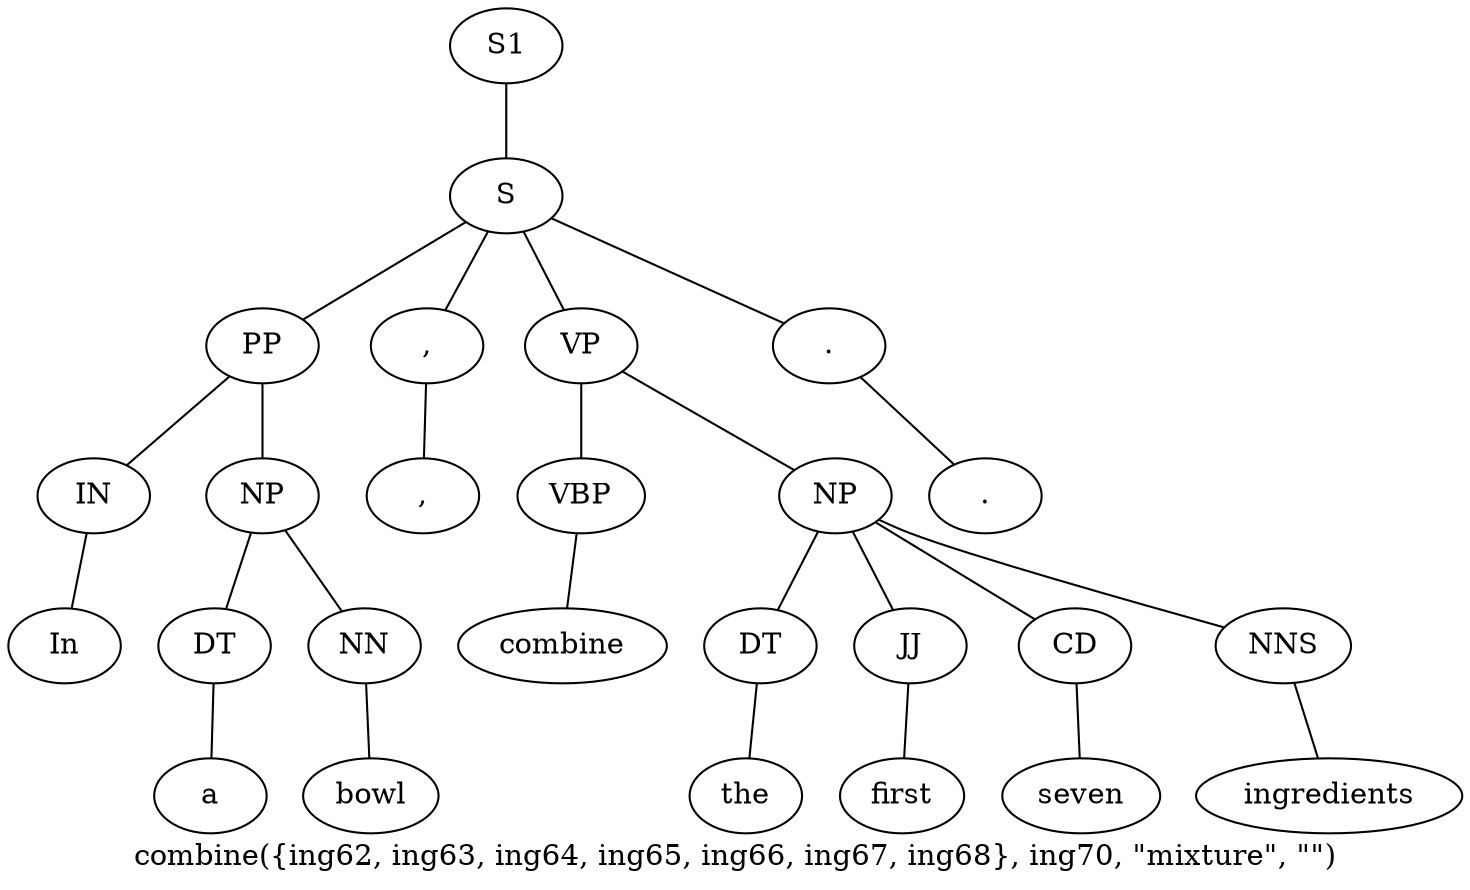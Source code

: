graph SyntaxGraph {
	label = "combine({ing62, ing63, ing64, ing65, ing66, ing67, ing68}, ing70, \"mixture\", \"\")";
	Node0 [label="S1"];
	Node1 [label="S"];
	Node2 [label="PP"];
	Node3 [label="IN"];
	Node4 [label="In"];
	Node5 [label="NP"];
	Node6 [label="DT"];
	Node7 [label="a"];
	Node8 [label="NN"];
	Node9 [label="bowl"];
	Node10 [label=","];
	Node11 [label=","];
	Node12 [label="VP"];
	Node13 [label="VBP"];
	Node14 [label="combine"];
	Node15 [label="NP"];
	Node16 [label="DT"];
	Node17 [label="the"];
	Node18 [label="JJ"];
	Node19 [label="first"];
	Node20 [label="CD"];
	Node21 [label="seven"];
	Node22 [label="NNS"];
	Node23 [label="ingredients"];
	Node24 [label="."];
	Node25 [label="."];

	Node0 -- Node1;
	Node1 -- Node2;
	Node1 -- Node10;
	Node1 -- Node12;
	Node1 -- Node24;
	Node2 -- Node3;
	Node2 -- Node5;
	Node3 -- Node4;
	Node5 -- Node6;
	Node5 -- Node8;
	Node6 -- Node7;
	Node8 -- Node9;
	Node10 -- Node11;
	Node12 -- Node13;
	Node12 -- Node15;
	Node13 -- Node14;
	Node15 -- Node16;
	Node15 -- Node18;
	Node15 -- Node20;
	Node15 -- Node22;
	Node16 -- Node17;
	Node18 -- Node19;
	Node20 -- Node21;
	Node22 -- Node23;
	Node24 -- Node25;
}